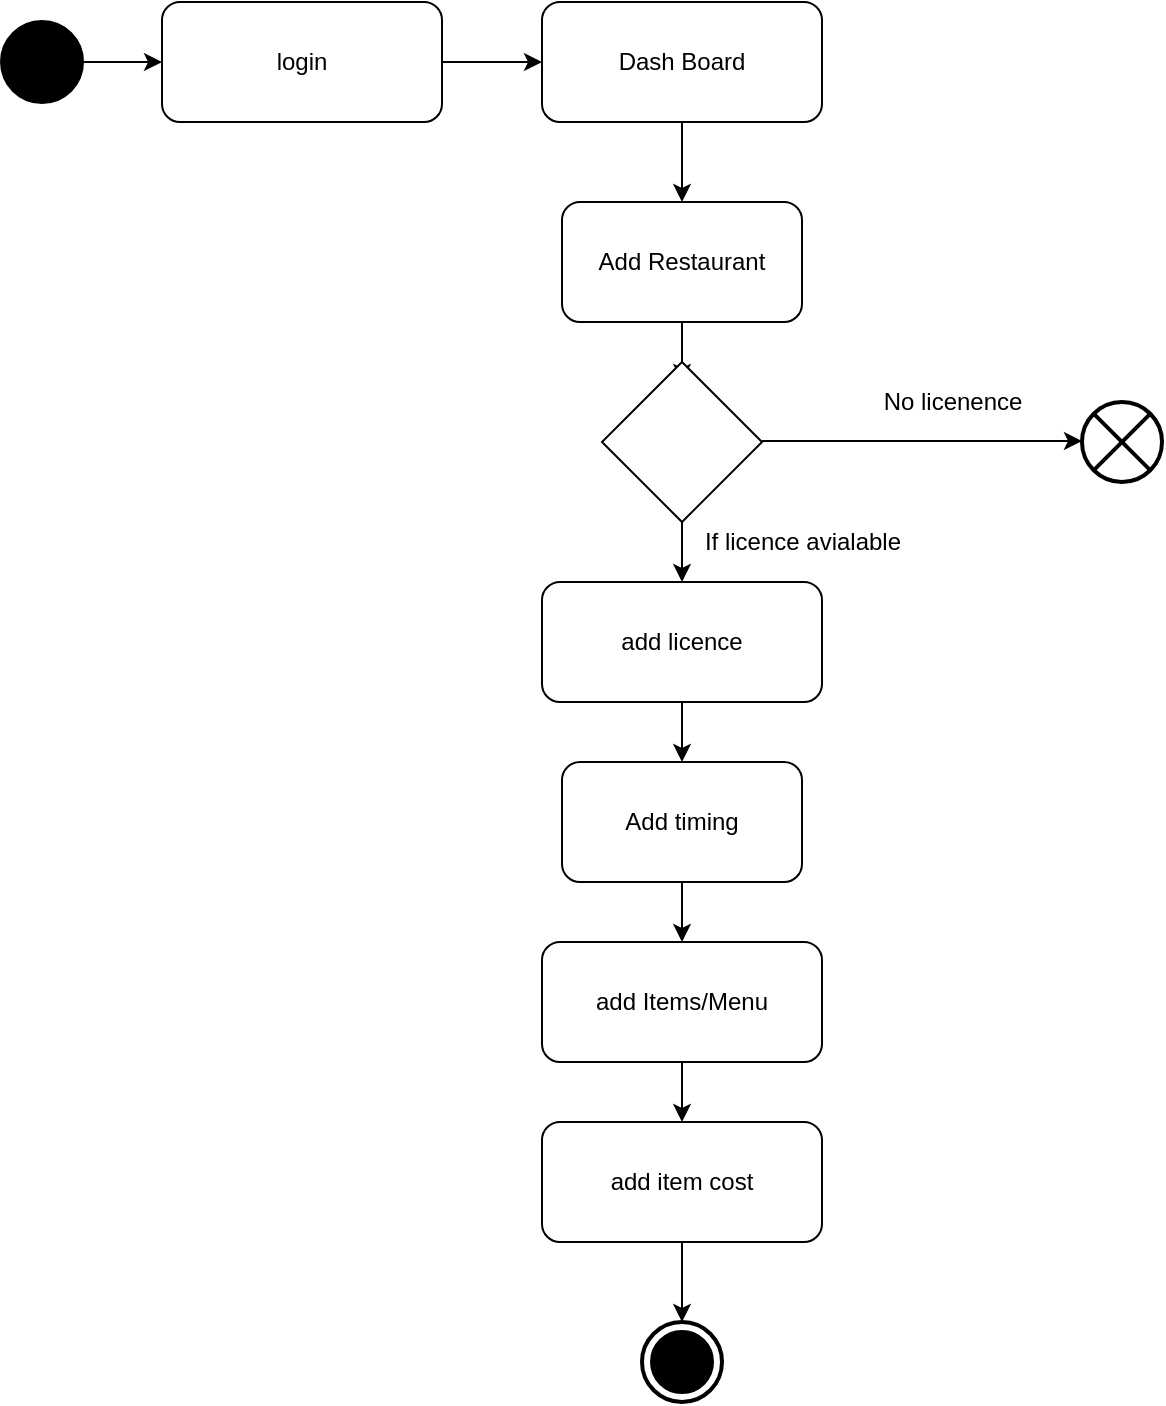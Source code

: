 <mxfile version="13.11.0" type="github">
  <diagram id="nfCYAS274oWFY3z8HJ-K" name="Page-1">
    <mxGraphModel dx="1424" dy="782" grid="1" gridSize="10" guides="1" tooltips="1" connect="1" arrows="1" fold="1" page="1" pageScale="1" pageWidth="850" pageHeight="1100" math="0" shadow="0">
      <root>
        <mxCell id="0" />
        <mxCell id="1" parent="0" />
        <mxCell id="yWy2YU67HCedXq4QivRC-1" value="" style="shape=ellipse;html=1;fillColor=#000000;strokeWidth=2;verticalLabelPosition=bottom;verticalAlignment=top;perimeter=ellipsePerimeter;" vertex="1" parent="1">
          <mxGeometry x="120" y="160" width="40" height="40" as="geometry" />
        </mxCell>
        <mxCell id="yWy2YU67HCedXq4QivRC-2" value="" style="html=1;shape=mxgraph.sysml.actFinal;strokeWidth=2;verticalLabelPosition=bottom;verticalAlignment=top;" vertex="1" parent="1">
          <mxGeometry x="440" y="810" width="40" height="40" as="geometry" />
        </mxCell>
        <mxCell id="yWy2YU67HCedXq4QivRC-5" value="" style="edgeStyle=orthogonalEdgeStyle;rounded=0;orthogonalLoop=1;jettySize=auto;html=1;" edge="1" parent="1" source="yWy2YU67HCedXq4QivRC-6" target="yWy2YU67HCedXq4QivRC-8">
          <mxGeometry relative="1" as="geometry" />
        </mxCell>
        <mxCell id="yWy2YU67HCedXq4QivRC-6" value="login" style="shape=rect;html=1;rounded=1;whiteSpace=wrap;align=center;" vertex="1" parent="1">
          <mxGeometry x="200" y="150" width="140" height="60" as="geometry" />
        </mxCell>
        <mxCell id="yWy2YU67HCedXq4QivRC-7" value="" style="endArrow=classic;html=1;exitX=1;exitY=0.5;exitDx=0;exitDy=0;entryX=0;entryY=0.5;entryDx=0;entryDy=0;" edge="1" parent="1" source="yWy2YU67HCedXq4QivRC-1" target="yWy2YU67HCedXq4QivRC-6">
          <mxGeometry width="50" height="50" relative="1" as="geometry">
            <mxPoint x="440" y="180" as="sourcePoint" />
            <mxPoint x="490" y="130" as="targetPoint" />
          </mxGeometry>
        </mxCell>
        <mxCell id="yWy2YU67HCedXq4QivRC-8" value="Dash Board" style="shape=rect;html=1;rounded=1;whiteSpace=wrap;align=center;" vertex="1" parent="1">
          <mxGeometry x="390" y="150" width="140" height="60" as="geometry" />
        </mxCell>
        <mxCell id="yWy2YU67HCedXq4QivRC-37" value="" style="edgeStyle=orthogonalEdgeStyle;rounded=0;orthogonalLoop=1;jettySize=auto;html=1;" edge="1" parent="1" source="yWy2YU67HCedXq4QivRC-10" target="yWy2YU67HCedXq4QivRC-25">
          <mxGeometry relative="1" as="geometry" />
        </mxCell>
        <mxCell id="yWy2YU67HCedXq4QivRC-10" value="add licence" style="shape=rect;html=1;rounded=1;whiteSpace=wrap;align=center;" vertex="1" parent="1">
          <mxGeometry x="390" y="440" width="140" height="60" as="geometry" />
        </mxCell>
        <mxCell id="yWy2YU67HCedXq4QivRC-11" value="" style="edgeStyle=orthogonalEdgeStyle;rounded=0;orthogonalLoop=1;jettySize=auto;html=1;" edge="1" parent="1" source="yWy2YU67HCedXq4QivRC-12" target="yWy2YU67HCedXq4QivRC-13">
          <mxGeometry relative="1" as="geometry" />
        </mxCell>
        <mxCell id="yWy2YU67HCedXq4QivRC-12" value="add Items/Menu" style="shape=rect;html=1;rounded=1;whiteSpace=wrap;align=center;" vertex="1" parent="1">
          <mxGeometry x="390" y="620" width="140" height="60" as="geometry" />
        </mxCell>
        <mxCell id="yWy2YU67HCedXq4QivRC-13" value="add item cost" style="shape=rect;html=1;rounded=1;whiteSpace=wrap;align=center;" vertex="1" parent="1">
          <mxGeometry x="390" y="710" width="140" height="60" as="geometry" />
        </mxCell>
        <mxCell id="yWy2YU67HCedXq4QivRC-16" value="" style="edgeStyle=orthogonalEdgeStyle;rounded=0;orthogonalLoop=1;jettySize=auto;html=1;" edge="1" parent="1" source="yWy2YU67HCedXq4QivRC-8" target="yWy2YU67HCedXq4QivRC-23">
          <mxGeometry relative="1" as="geometry">
            <mxPoint x="540" y="180" as="sourcePoint" />
            <mxPoint x="460" y="250" as="targetPoint" />
          </mxGeometry>
        </mxCell>
        <mxCell id="yWy2YU67HCedXq4QivRC-19" value="" style="edgeStyle=orthogonalEdgeStyle;rounded=0;orthogonalLoop=1;jettySize=auto;html=1;exitX=0.5;exitY=1;exitDx=0;exitDy=0;entryX=0.5;entryY=0;entryDx=0;entryDy=0;entryPerimeter=0;" edge="1" parent="1" source="yWy2YU67HCedXq4QivRC-13" target="yWy2YU67HCedXq4QivRC-2">
          <mxGeometry relative="1" as="geometry">
            <mxPoint x="574.5" y="760" as="sourcePoint" />
            <mxPoint x="574.5" y="800" as="targetPoint" />
          </mxGeometry>
        </mxCell>
        <mxCell id="yWy2YU67HCedXq4QivRC-24" value="" style="edgeStyle=orthogonalEdgeStyle;rounded=0;orthogonalLoop=1;jettySize=auto;html=1;exitX=0.5;exitY=1;exitDx=0;exitDy=0;" edge="1" parent="1" source="yWy2YU67HCedXq4QivRC-23">
          <mxGeometry relative="1" as="geometry">
            <mxPoint x="460" y="340" as="targetPoint" />
          </mxGeometry>
        </mxCell>
        <mxCell id="yWy2YU67HCedXq4QivRC-23" value="Add Restaurant" style="rounded=1;whiteSpace=wrap;html=1;" vertex="1" parent="1">
          <mxGeometry x="400" y="250" width="120" height="60" as="geometry" />
        </mxCell>
        <mxCell id="yWy2YU67HCedXq4QivRC-38" value="" style="edgeStyle=orthogonalEdgeStyle;rounded=0;orthogonalLoop=1;jettySize=auto;html=1;" edge="1" parent="1" source="yWy2YU67HCedXq4QivRC-25" target="yWy2YU67HCedXq4QivRC-12">
          <mxGeometry relative="1" as="geometry" />
        </mxCell>
        <mxCell id="yWy2YU67HCedXq4QivRC-25" value="Add timing" style="rounded=1;whiteSpace=wrap;html=1;" vertex="1" parent="1">
          <mxGeometry x="400" y="530" width="120" height="60" as="geometry" />
        </mxCell>
        <mxCell id="yWy2YU67HCedXq4QivRC-34" value="" style="edgeStyle=orthogonalEdgeStyle;rounded=0;orthogonalLoop=1;jettySize=auto;html=1;" edge="1" parent="1" source="yWy2YU67HCedXq4QivRC-26" target="yWy2YU67HCedXq4QivRC-10">
          <mxGeometry relative="1" as="geometry" />
        </mxCell>
        <mxCell id="yWy2YU67HCedXq4QivRC-26" value="" style="rhombus;whiteSpace=wrap;html=1;" vertex="1" parent="1">
          <mxGeometry x="420" y="330" width="80" height="80" as="geometry" />
        </mxCell>
        <mxCell id="yWy2YU67HCedXq4QivRC-31" value="" style="html=1;shape=mxgraph.sysml.flowFinal;strokeWidth=2;verticalLabelPosition=bottom;verticalAlignment=top;" vertex="1" parent="1">
          <mxGeometry x="660" y="350" width="40" height="40" as="geometry" />
        </mxCell>
        <mxCell id="yWy2YU67HCedXq4QivRC-32" value="" style="edgeStyle=orthogonalEdgeStyle;rounded=0;orthogonalLoop=1;jettySize=auto;html=1;exitX=1;exitY=0.5;exitDx=0;exitDy=0;entryX=0;entryY=0.5;entryDx=0;entryDy=0;entryPerimeter=0;" edge="1" parent="1">
          <mxGeometry relative="1" as="geometry">
            <mxPoint x="500" y="369.5" as="sourcePoint" />
            <mxPoint x="660" y="369.5" as="targetPoint" />
          </mxGeometry>
        </mxCell>
        <mxCell id="yWy2YU67HCedXq4QivRC-33" value="No licenence" style="text;html=1;align=center;verticalAlign=middle;resizable=0;points=[];autosize=1;" vertex="1" parent="1">
          <mxGeometry x="550" y="340" width="90" height="20" as="geometry" />
        </mxCell>
        <mxCell id="yWy2YU67HCedXq4QivRC-35" value="If licence avialable" style="text;html=1;align=center;verticalAlign=middle;resizable=0;points=[];autosize=1;" vertex="1" parent="1">
          <mxGeometry x="460" y="410" width="120" height="20" as="geometry" />
        </mxCell>
      </root>
    </mxGraphModel>
  </diagram>
</mxfile>
